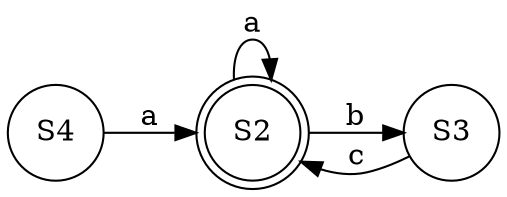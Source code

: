 digraph NFA {
	rankdir=LR;
	node [shape=circle];
	S2 [shape=doublecircle];
	S2 -> S2 [label="a"];
	S2 -> S3 [label="b"];
	S3 -> S2 [label="c"];
	S4 -> S2 [label="a"];
}
